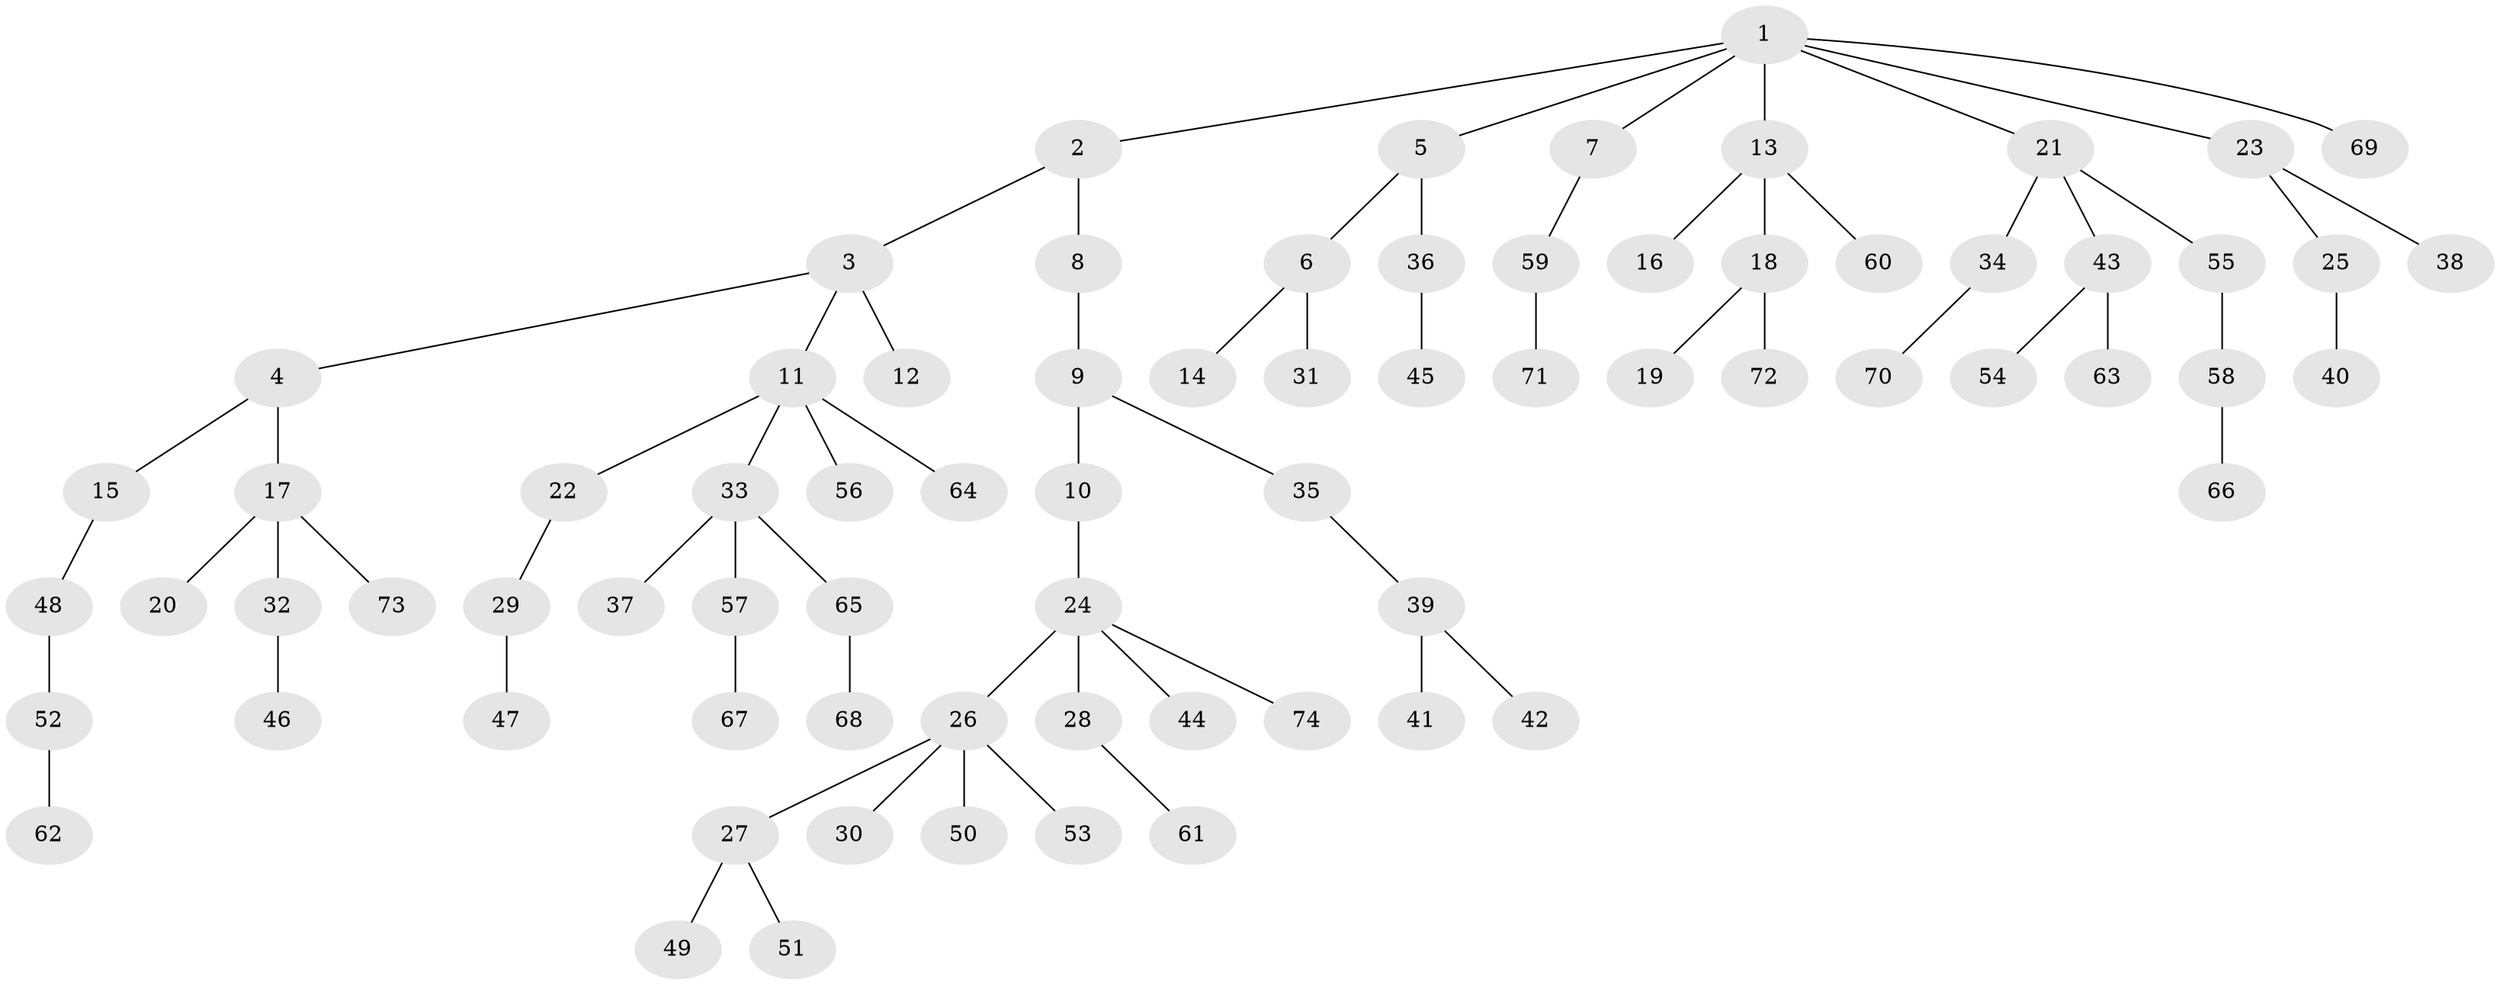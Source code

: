 // Generated by graph-tools (version 1.1) at 2025/26/03/09/25 03:26:27]
// undirected, 74 vertices, 73 edges
graph export_dot {
graph [start="1"]
  node [color=gray90,style=filled];
  1;
  2;
  3;
  4;
  5;
  6;
  7;
  8;
  9;
  10;
  11;
  12;
  13;
  14;
  15;
  16;
  17;
  18;
  19;
  20;
  21;
  22;
  23;
  24;
  25;
  26;
  27;
  28;
  29;
  30;
  31;
  32;
  33;
  34;
  35;
  36;
  37;
  38;
  39;
  40;
  41;
  42;
  43;
  44;
  45;
  46;
  47;
  48;
  49;
  50;
  51;
  52;
  53;
  54;
  55;
  56;
  57;
  58;
  59;
  60;
  61;
  62;
  63;
  64;
  65;
  66;
  67;
  68;
  69;
  70;
  71;
  72;
  73;
  74;
  1 -- 2;
  1 -- 5;
  1 -- 7;
  1 -- 13;
  1 -- 21;
  1 -- 23;
  1 -- 69;
  2 -- 3;
  2 -- 8;
  3 -- 4;
  3 -- 11;
  3 -- 12;
  4 -- 15;
  4 -- 17;
  5 -- 6;
  5 -- 36;
  6 -- 14;
  6 -- 31;
  7 -- 59;
  8 -- 9;
  9 -- 10;
  9 -- 35;
  10 -- 24;
  11 -- 22;
  11 -- 33;
  11 -- 56;
  11 -- 64;
  13 -- 16;
  13 -- 18;
  13 -- 60;
  15 -- 48;
  17 -- 20;
  17 -- 32;
  17 -- 73;
  18 -- 19;
  18 -- 72;
  21 -- 34;
  21 -- 43;
  21 -- 55;
  22 -- 29;
  23 -- 25;
  23 -- 38;
  24 -- 26;
  24 -- 28;
  24 -- 44;
  24 -- 74;
  25 -- 40;
  26 -- 27;
  26 -- 30;
  26 -- 50;
  26 -- 53;
  27 -- 49;
  27 -- 51;
  28 -- 61;
  29 -- 47;
  32 -- 46;
  33 -- 37;
  33 -- 57;
  33 -- 65;
  34 -- 70;
  35 -- 39;
  36 -- 45;
  39 -- 41;
  39 -- 42;
  43 -- 54;
  43 -- 63;
  48 -- 52;
  52 -- 62;
  55 -- 58;
  57 -- 67;
  58 -- 66;
  59 -- 71;
  65 -- 68;
}
